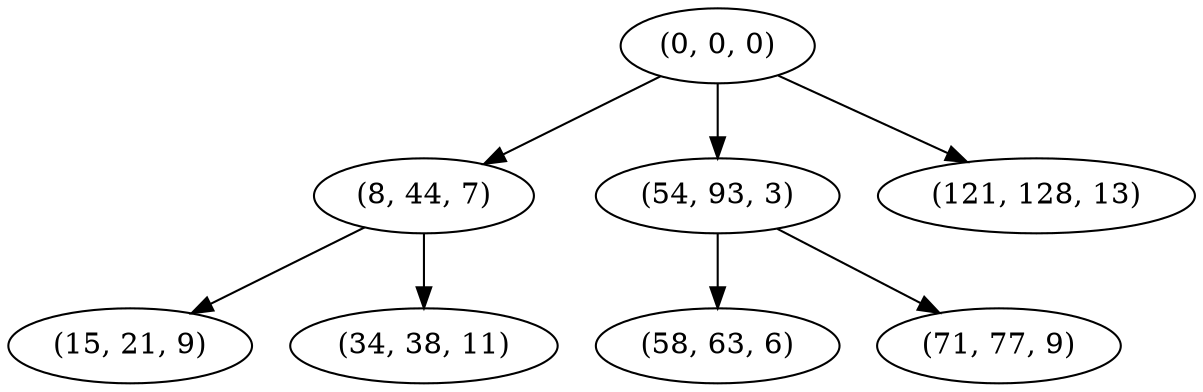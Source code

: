 digraph tree {
    "(0, 0, 0)";
    "(8, 44, 7)";
    "(15, 21, 9)";
    "(34, 38, 11)";
    "(54, 93, 3)";
    "(58, 63, 6)";
    "(71, 77, 9)";
    "(121, 128, 13)";
    "(0, 0, 0)" -> "(8, 44, 7)";
    "(0, 0, 0)" -> "(54, 93, 3)";
    "(0, 0, 0)" -> "(121, 128, 13)";
    "(8, 44, 7)" -> "(15, 21, 9)";
    "(8, 44, 7)" -> "(34, 38, 11)";
    "(54, 93, 3)" -> "(58, 63, 6)";
    "(54, 93, 3)" -> "(71, 77, 9)";
}

